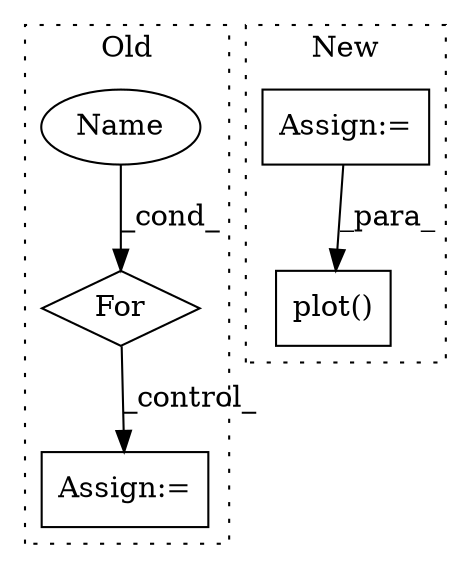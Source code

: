 digraph G {
subgraph cluster0 {
1 [label="For" a="107" s="5190,5210" l="4,10" shape="diamond"];
4 [label="Assign:=" a="68" s="5526" l="3" shape="box"];
5 [label="Name" a="87" s="5194" l="1" shape="ellipse"];
label = "Old";
style="dotted";
}
subgraph cluster1 {
2 [label="plot()" a="75" s="8077,8114" l="8,14" shape="box"];
3 [label="Assign:=" a="68" s="7527" l="3" shape="box"];
label = "New";
style="dotted";
}
1 -> 4 [label="_control_"];
3 -> 2 [label="_para_"];
5 -> 1 [label="_cond_"];
}